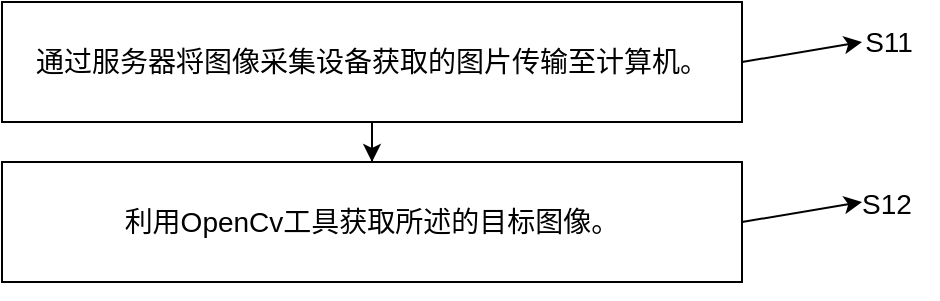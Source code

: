 <mxfile version="20.8.3" type="github">
  <diagram id="ELwyFsPG9pD2Z4jYOQRi" name="第 1 页">
    <mxGraphModel dx="802" dy="363" grid="1" gridSize="10" guides="1" tooltips="1" connect="1" arrows="1" fold="1" page="1" pageScale="1" pageWidth="827" pageHeight="1169" math="0" shadow="0">
      <root>
        <mxCell id="0" />
        <mxCell id="1" parent="0" />
        <mxCell id="RGVZ4ssojxoN8thKKs1--1" style="edgeStyle=orthogonalEdgeStyle;rounded=0;orthogonalLoop=1;jettySize=auto;html=1;entryX=0.5;entryY=0;entryDx=0;entryDy=0;fontSize=14;" edge="1" parent="1" source="RGVZ4ssojxoN8thKKs1--2" target="RGVZ4ssojxoN8thKKs1--4">
          <mxGeometry relative="1" as="geometry" />
        </mxCell>
        <mxCell id="RGVZ4ssojxoN8thKKs1--2" value="&lt;font style=&quot;font-size: 14px;&quot;&gt;通过服务器将图像采集设备获取的图片传输至计算机。&lt;/font&gt;" style="rounded=0;whiteSpace=wrap;html=1;" vertex="1" parent="1">
          <mxGeometry x="280" y="20" width="370" height="60" as="geometry" />
        </mxCell>
        <mxCell id="RGVZ4ssojxoN8thKKs1--3" style="edgeStyle=orthogonalEdgeStyle;rounded=0;orthogonalLoop=1;jettySize=auto;html=1;exitX=0.75;exitY=1;exitDx=0;exitDy=0;entryX=0.75;entryY=0.833;entryDx=0;entryDy=0;entryPerimeter=0;fontSize=14;" edge="1" parent="1" source="RGVZ4ssojxoN8thKKs1--4" target="RGVZ4ssojxoN8thKKs1--4">
          <mxGeometry relative="1" as="geometry" />
        </mxCell>
        <mxCell id="RGVZ4ssojxoN8thKKs1--4" value="&lt;span style=&quot;font-size: 14px;&quot;&gt;利用OpenCv工具获取所述的目标图像。&lt;/span&gt;" style="rounded=0;whiteSpace=wrap;html=1;" vertex="1" parent="1">
          <mxGeometry x="280" y="100" width="370" height="60" as="geometry" />
        </mxCell>
        <mxCell id="RGVZ4ssojxoN8thKKs1--5" value="" style="endArrow=classic;html=1;rounded=0;fontSize=14;" edge="1" parent="1">
          <mxGeometry width="50" height="50" relative="1" as="geometry">
            <mxPoint x="650" y="130" as="sourcePoint" />
            <mxPoint x="710" y="120" as="targetPoint" />
          </mxGeometry>
        </mxCell>
        <mxCell id="RGVZ4ssojxoN8thKKs1--6" value="" style="endArrow=classic;html=1;rounded=0;fontSize=14;" edge="1" parent="1">
          <mxGeometry width="50" height="50" relative="1" as="geometry">
            <mxPoint x="650" y="50" as="sourcePoint" />
            <mxPoint x="710" y="40" as="targetPoint" />
          </mxGeometry>
        </mxCell>
        <mxCell id="RGVZ4ssojxoN8thKKs1--7" value="S11" style="text;html=1;align=center;verticalAlign=middle;resizable=0;points=[];autosize=1;strokeColor=none;fillColor=none;fontSize=14;" vertex="1" parent="1">
          <mxGeometry x="698" y="25" width="50" height="30" as="geometry" />
        </mxCell>
        <mxCell id="RGVZ4ssojxoN8thKKs1--8" value="S12" style="text;html=1;align=center;verticalAlign=middle;resizable=0;points=[];autosize=1;strokeColor=none;fillColor=none;fontSize=14;" vertex="1" parent="1">
          <mxGeometry x="697" y="106" width="50" height="30" as="geometry" />
        </mxCell>
      </root>
    </mxGraphModel>
  </diagram>
</mxfile>

